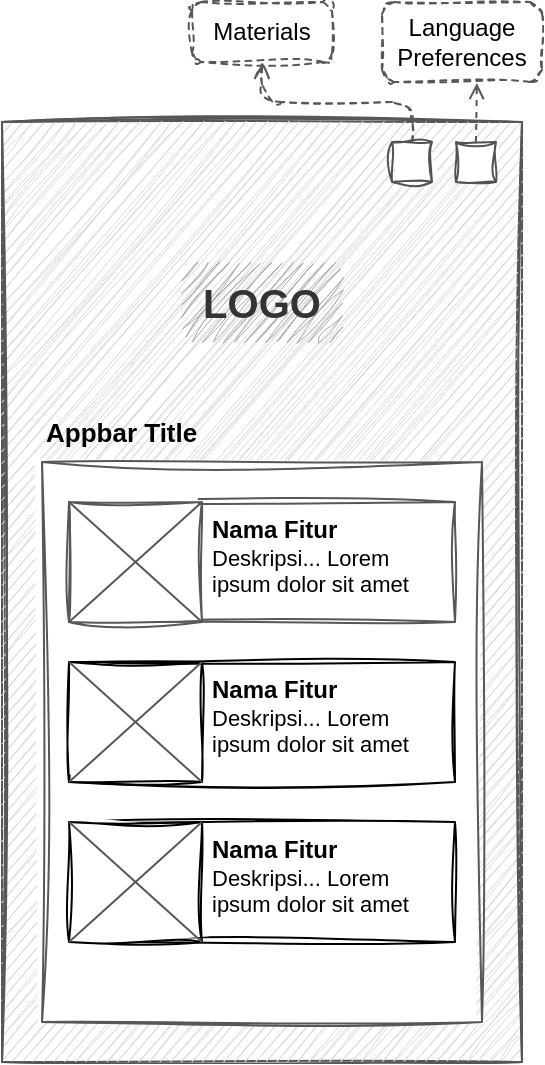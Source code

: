 <mxfile version="21.2.1" type="github">
  <diagram name="Page-1" id="MT5pICNGI8JqKuh5M4HQ">
    <mxGraphModel dx="265" dy="159" grid="1" gridSize="10" guides="1" tooltips="1" connect="1" arrows="1" fold="1" page="1" pageScale="1" pageWidth="850" pageHeight="1100" math="0" shadow="0">
      <root>
        <mxCell id="0" />
        <mxCell id="1" parent="0" />
        <mxCell id="93rI9x8tueS_s7rT0FQD-10" value="" style="group" vertex="1" connectable="0" parent="1">
          <mxGeometry x="210" y="110" width="260" height="470" as="geometry" />
        </mxCell>
        <mxCell id="93rI9x8tueS_s7rT0FQD-11" value="" style="group" vertex="1" connectable="0" parent="93rI9x8tueS_s7rT0FQD-10">
          <mxGeometry width="260" height="470" as="geometry" />
        </mxCell>
        <mxCell id="93rI9x8tueS_s7rT0FQD-2" value="" style="rounded=0;whiteSpace=wrap;html=1;sketch=1;curveFitting=1;jiggle=2;fillColor=default;strokeColor=#575757;" vertex="1" parent="93rI9x8tueS_s7rT0FQD-11">
          <mxGeometry width="260" height="470" as="geometry" />
        </mxCell>
        <mxCell id="93rI9x8tueS_s7rT0FQD-3" value="" style="rounded=0;whiteSpace=wrap;html=1;fillColor=#D9D9D9;strokeColor=#575757;sketch=1;curveFitting=1;jiggle=2;" vertex="1" parent="93rI9x8tueS_s7rT0FQD-11">
          <mxGeometry width="260" height="470" as="geometry" />
        </mxCell>
        <mxCell id="93rI9x8tueS_s7rT0FQD-7" value="LOGO" style="text;strokeColor=none;align=center;fillColor=#A8A8A8;html=1;verticalAlign=middle;whiteSpace=wrap;rounded=1;fontFamily=Helvetica;fontSize=20;fontStyle=1;spacingTop=0;spacingLeft=0;fontColor=#333333;sketch=1;curveFitting=1;jiggle=2;" vertex="1" parent="93rI9x8tueS_s7rT0FQD-11">
          <mxGeometry x="90" y="70" width="80" height="40" as="geometry" />
        </mxCell>
        <mxCell id="93rI9x8tueS_s7rT0FQD-17" value="Appbar Title" style="text;strokeColor=none;align=left;fillColor=none;html=1;verticalAlign=middle;whiteSpace=wrap;rounded=0;fontStyle=1;fontSize=13;shadow=0;" vertex="1" parent="93rI9x8tueS_s7rT0FQD-11">
          <mxGeometry x="20" y="140" width="110" height="30" as="geometry" />
        </mxCell>
        <mxCell id="93rI9x8tueS_s7rT0FQD-21" value="" style="group;sketch=1;curveFitting=1;jiggle=2;" vertex="1" connectable="0" parent="93rI9x8tueS_s7rT0FQD-11">
          <mxGeometry x="195" y="10" width="52" height="20" as="geometry" />
        </mxCell>
        <mxCell id="93rI9x8tueS_s7rT0FQD-18" value="" style="whiteSpace=wrap;html=1;aspect=fixed;sketch=1;curveFitting=1;jiggle=2;strokeColor=#525252;" vertex="1" parent="93rI9x8tueS_s7rT0FQD-21">
          <mxGeometry x="32" width="20" height="20" as="geometry" />
        </mxCell>
        <mxCell id="93rI9x8tueS_s7rT0FQD-20" value="" style="whiteSpace=wrap;html=1;aspect=fixed;sketch=1;curveFitting=1;jiggle=2;strokeColor=#525252;" vertex="1" parent="93rI9x8tueS_s7rT0FQD-21">
          <mxGeometry width="20" height="20" as="geometry" />
        </mxCell>
        <mxCell id="93rI9x8tueS_s7rT0FQD-27" value="" style="rounded=0;whiteSpace=wrap;html=1;sketch=1;curveFitting=1;jiggle=2;strokeColor=#575757;" vertex="1" parent="93rI9x8tueS_s7rT0FQD-11">
          <mxGeometry x="20" y="170" width="220" height="280" as="geometry" />
        </mxCell>
        <mxCell id="93rI9x8tueS_s7rT0FQD-51" value="" style="group" vertex="1" connectable="0" parent="93rI9x8tueS_s7rT0FQD-11">
          <mxGeometry x="33.5" y="190" width="193" height="60" as="geometry" />
        </mxCell>
        <mxCell id="93rI9x8tueS_s7rT0FQD-30" value="" style="rounded=0;whiteSpace=wrap;html=1;sketch=1;curveFitting=1;jiggle=2;strokeColor=#575757;" vertex="1" parent="93rI9x8tueS_s7rT0FQD-51">
          <mxGeometry width="193" height="60" as="geometry" />
        </mxCell>
        <mxCell id="93rI9x8tueS_s7rT0FQD-31" value="" style="rounded=0;whiteSpace=wrap;html=1;sketch=1;curveFitting=1;jiggle=2;strokeColor=#575757;" vertex="1" parent="93rI9x8tueS_s7rT0FQD-51">
          <mxGeometry width="66.5" height="60" as="geometry" />
        </mxCell>
        <mxCell id="93rI9x8tueS_s7rT0FQD-32" value="" style="edgeStyle=none;orthogonalLoop=1;jettySize=auto;html=1;rounded=0;endArrow=none;endFill=0;strokeColor=#575757;exitX=0;exitY=0;exitDx=0;exitDy=0;entryX=1;entryY=1;entryDx=0;entryDy=0;" edge="1" parent="93rI9x8tueS_s7rT0FQD-51" source="93rI9x8tueS_s7rT0FQD-31" target="93rI9x8tueS_s7rT0FQD-31">
          <mxGeometry width="80" relative="1" as="geometry">
            <mxPoint x="86.5" y="40" as="sourcePoint" />
            <mxPoint x="166.5" y="40" as="targetPoint" />
            <Array as="points" />
          </mxGeometry>
        </mxCell>
        <mxCell id="93rI9x8tueS_s7rT0FQD-33" value="" style="edgeStyle=none;orthogonalLoop=1;jettySize=auto;html=1;rounded=0;endArrow=none;endFill=0;strokeColor=#575757;exitX=0;exitY=1;exitDx=0;exitDy=0;entryX=1;entryY=0;entryDx=0;entryDy=0;" edge="1" parent="93rI9x8tueS_s7rT0FQD-51" source="93rI9x8tueS_s7rT0FQD-31" target="93rI9x8tueS_s7rT0FQD-31">
          <mxGeometry width="80" relative="1" as="geometry">
            <mxPoint x="10.5" y="10" as="sourcePoint" />
            <mxPoint x="76.5" y="70" as="targetPoint" />
            <Array as="points" />
          </mxGeometry>
        </mxCell>
        <mxCell id="93rI9x8tueS_s7rT0FQD-34" value="Nama Fitur" style="text;strokeColor=none;align=left;fillColor=none;html=1;verticalAlign=middle;whiteSpace=wrap;rounded=0;fontStyle=1;fontSize=12;shadow=0;" vertex="1" parent="93rI9x8tueS_s7rT0FQD-51">
          <mxGeometry x="69.5" y="4" width="67" height="20" as="geometry" />
        </mxCell>
        <mxCell id="93rI9x8tueS_s7rT0FQD-49" value="Deskripsi... Lorem ipsum dolor sit amet" style="text;strokeColor=none;align=left;fillColor=none;html=1;verticalAlign=bottom;whiteSpace=wrap;rounded=0;fontStyle=0;fontSize=11;shadow=0;" vertex="1" parent="93rI9x8tueS_s7rT0FQD-51">
          <mxGeometry x="69.5" y="19" width="117" height="31" as="geometry" />
        </mxCell>
        <mxCell id="93rI9x8tueS_s7rT0FQD-52" value="" style="group;fontColor=#575757;" vertex="1" connectable="0" parent="93rI9x8tueS_s7rT0FQD-11">
          <mxGeometry x="33.5" y="270" width="193" height="60" as="geometry" />
        </mxCell>
        <mxCell id="93rI9x8tueS_s7rT0FQD-53" value="" style="rounded=0;whiteSpace=wrap;html=1;sketch=1;curveFitting=1;jiggle=2;" vertex="1" parent="93rI9x8tueS_s7rT0FQD-52">
          <mxGeometry width="193" height="60" as="geometry" />
        </mxCell>
        <mxCell id="93rI9x8tueS_s7rT0FQD-54" value="" style="rounded=0;whiteSpace=wrap;html=1;sketch=1;curveFitting=1;jiggle=2;" vertex="1" parent="93rI9x8tueS_s7rT0FQD-52">
          <mxGeometry width="66.5" height="60" as="geometry" />
        </mxCell>
        <mxCell id="93rI9x8tueS_s7rT0FQD-55" value="" style="edgeStyle=none;orthogonalLoop=1;jettySize=auto;html=1;rounded=0;endArrow=none;endFill=0;strokeColor=#575757;exitX=0;exitY=0;exitDx=0;exitDy=0;entryX=1;entryY=1;entryDx=0;entryDy=0;" edge="1" parent="93rI9x8tueS_s7rT0FQD-52" source="93rI9x8tueS_s7rT0FQD-54" target="93rI9x8tueS_s7rT0FQD-54">
          <mxGeometry width="80" relative="1" as="geometry">
            <mxPoint x="86.5" y="40" as="sourcePoint" />
            <mxPoint x="166.5" y="40" as="targetPoint" />
            <Array as="points" />
          </mxGeometry>
        </mxCell>
        <mxCell id="93rI9x8tueS_s7rT0FQD-56" value="" style="edgeStyle=none;orthogonalLoop=1;jettySize=auto;html=1;rounded=0;endArrow=none;endFill=0;strokeColor=#575757;exitX=0;exitY=1;exitDx=0;exitDy=0;entryX=1;entryY=0;entryDx=0;entryDy=0;" edge="1" parent="93rI9x8tueS_s7rT0FQD-52" source="93rI9x8tueS_s7rT0FQD-54" target="93rI9x8tueS_s7rT0FQD-54">
          <mxGeometry width="80" relative="1" as="geometry">
            <mxPoint x="10.5" y="10" as="sourcePoint" />
            <mxPoint x="76.5" y="70" as="targetPoint" />
            <Array as="points" />
          </mxGeometry>
        </mxCell>
        <mxCell id="93rI9x8tueS_s7rT0FQD-57" value="Nama Fitur" style="text;strokeColor=none;align=left;fillColor=none;html=1;verticalAlign=middle;whiteSpace=wrap;rounded=0;fontStyle=1;fontSize=12;shadow=0;" vertex="1" parent="93rI9x8tueS_s7rT0FQD-52">
          <mxGeometry x="69.5" y="4" width="67" height="20" as="geometry" />
        </mxCell>
        <mxCell id="93rI9x8tueS_s7rT0FQD-58" value="Deskripsi... Lorem ipsum dolor sit amet" style="text;strokeColor=none;align=left;fillColor=none;html=1;verticalAlign=bottom;whiteSpace=wrap;rounded=0;fontStyle=0;fontSize=11;shadow=0;" vertex="1" parent="93rI9x8tueS_s7rT0FQD-52">
          <mxGeometry x="69.5" y="19" width="117" height="31" as="geometry" />
        </mxCell>
        <mxCell id="93rI9x8tueS_s7rT0FQD-59" value="" style="group" vertex="1" connectable="0" parent="93rI9x8tueS_s7rT0FQD-11">
          <mxGeometry x="33.5" y="350" width="193" height="60" as="geometry" />
        </mxCell>
        <mxCell id="93rI9x8tueS_s7rT0FQD-60" value="" style="rounded=0;whiteSpace=wrap;html=1;sketch=1;curveFitting=1;jiggle=2;" vertex="1" parent="93rI9x8tueS_s7rT0FQD-59">
          <mxGeometry width="193" height="60" as="geometry" />
        </mxCell>
        <mxCell id="93rI9x8tueS_s7rT0FQD-61" value="" style="rounded=0;whiteSpace=wrap;html=1;sketch=1;curveFitting=1;jiggle=2;" vertex="1" parent="93rI9x8tueS_s7rT0FQD-59">
          <mxGeometry width="66.5" height="60" as="geometry" />
        </mxCell>
        <mxCell id="93rI9x8tueS_s7rT0FQD-62" value="" style="edgeStyle=none;orthogonalLoop=1;jettySize=auto;html=1;rounded=0;endArrow=none;endFill=0;strokeColor=#575757;exitX=0;exitY=0;exitDx=0;exitDy=0;entryX=1;entryY=1;entryDx=0;entryDy=0;" edge="1" parent="93rI9x8tueS_s7rT0FQD-59" source="93rI9x8tueS_s7rT0FQD-61" target="93rI9x8tueS_s7rT0FQD-61">
          <mxGeometry width="80" relative="1" as="geometry">
            <mxPoint x="86.5" y="40" as="sourcePoint" />
            <mxPoint x="166.5" y="40" as="targetPoint" />
            <Array as="points" />
          </mxGeometry>
        </mxCell>
        <mxCell id="93rI9x8tueS_s7rT0FQD-63" value="" style="edgeStyle=none;orthogonalLoop=1;jettySize=auto;html=1;rounded=0;endArrow=none;endFill=0;strokeColor=#575757;exitX=0;exitY=1;exitDx=0;exitDy=0;entryX=1;entryY=0;entryDx=0;entryDy=0;" edge="1" parent="93rI9x8tueS_s7rT0FQD-59" source="93rI9x8tueS_s7rT0FQD-61" target="93rI9x8tueS_s7rT0FQD-61">
          <mxGeometry width="80" relative="1" as="geometry">
            <mxPoint x="10.5" y="10" as="sourcePoint" />
            <mxPoint x="76.5" y="70" as="targetPoint" />
            <Array as="points" />
          </mxGeometry>
        </mxCell>
        <mxCell id="93rI9x8tueS_s7rT0FQD-64" value="Nama Fitur" style="text;strokeColor=none;align=left;fillColor=none;html=1;verticalAlign=middle;whiteSpace=wrap;rounded=0;fontStyle=1;fontSize=12;shadow=0;" vertex="1" parent="93rI9x8tueS_s7rT0FQD-59">
          <mxGeometry x="69.5" y="4" width="67" height="20" as="geometry" />
        </mxCell>
        <mxCell id="93rI9x8tueS_s7rT0FQD-65" value="Deskripsi... Lorem ipsum dolor sit amet" style="text;strokeColor=none;align=left;fillColor=none;html=1;verticalAlign=bottom;whiteSpace=wrap;rounded=0;fontStyle=0;fontSize=11;shadow=0;" vertex="1" parent="93rI9x8tueS_s7rT0FQD-59">
          <mxGeometry x="69.5" y="19" width="117" height="31" as="geometry" />
        </mxCell>
        <mxCell id="93rI9x8tueS_s7rT0FQD-24" value="Language Preferences" style="text;strokeColor=#575757;align=center;fillColor=default;html=1;verticalAlign=middle;whiteSpace=wrap;rounded=1;dashed=1;sketch=1;curveFitting=1;jiggle=2;" vertex="1" parent="1">
          <mxGeometry x="400" y="50" width="80" height="40" as="geometry" />
        </mxCell>
        <mxCell id="93rI9x8tueS_s7rT0FQD-22" style="rounded=0;orthogonalLoop=1;jettySize=auto;html=1;exitX=0.5;exitY=0;exitDx=0;exitDy=0;strokeColor=#575757;endArrow=open;endFill=0;dashed=1;entryX=0.593;entryY=1.012;entryDx=0;entryDy=0;entryPerimeter=0;" edge="1" parent="1" source="93rI9x8tueS_s7rT0FQD-18" target="93rI9x8tueS_s7rT0FQD-24">
          <mxGeometry relative="1" as="geometry">
            <mxPoint x="447" y="90" as="targetPoint" />
          </mxGeometry>
        </mxCell>
        <mxCell id="93rI9x8tueS_s7rT0FQD-26" value="Materials" style="text;strokeColor=#575757;align=center;fillColor=default;html=1;verticalAlign=middle;whiteSpace=wrap;rounded=1;dashed=1;sketch=1;curveFitting=1;jiggle=2;" vertex="1" parent="1">
          <mxGeometry x="305" y="50" width="70" height="30" as="geometry" />
        </mxCell>
        <mxCell id="93rI9x8tueS_s7rT0FQD-23" style="rounded=1;orthogonalLoop=1;jettySize=auto;html=1;exitX=0.5;exitY=0;exitDx=0;exitDy=0;strokeColor=#575757;endArrow=open;endFill=0;dashed=1;entryX=0.5;entryY=1;entryDx=0;entryDy=0;edgeStyle=orthogonalEdgeStyle;sketch=1;curveFitting=1;jiggle=2;" edge="1" parent="1" source="93rI9x8tueS_s7rT0FQD-20" target="93rI9x8tueS_s7rT0FQD-26">
          <mxGeometry relative="1" as="geometry">
            <mxPoint x="414.889" y="90" as="targetPoint" />
          </mxGeometry>
        </mxCell>
      </root>
    </mxGraphModel>
  </diagram>
</mxfile>
